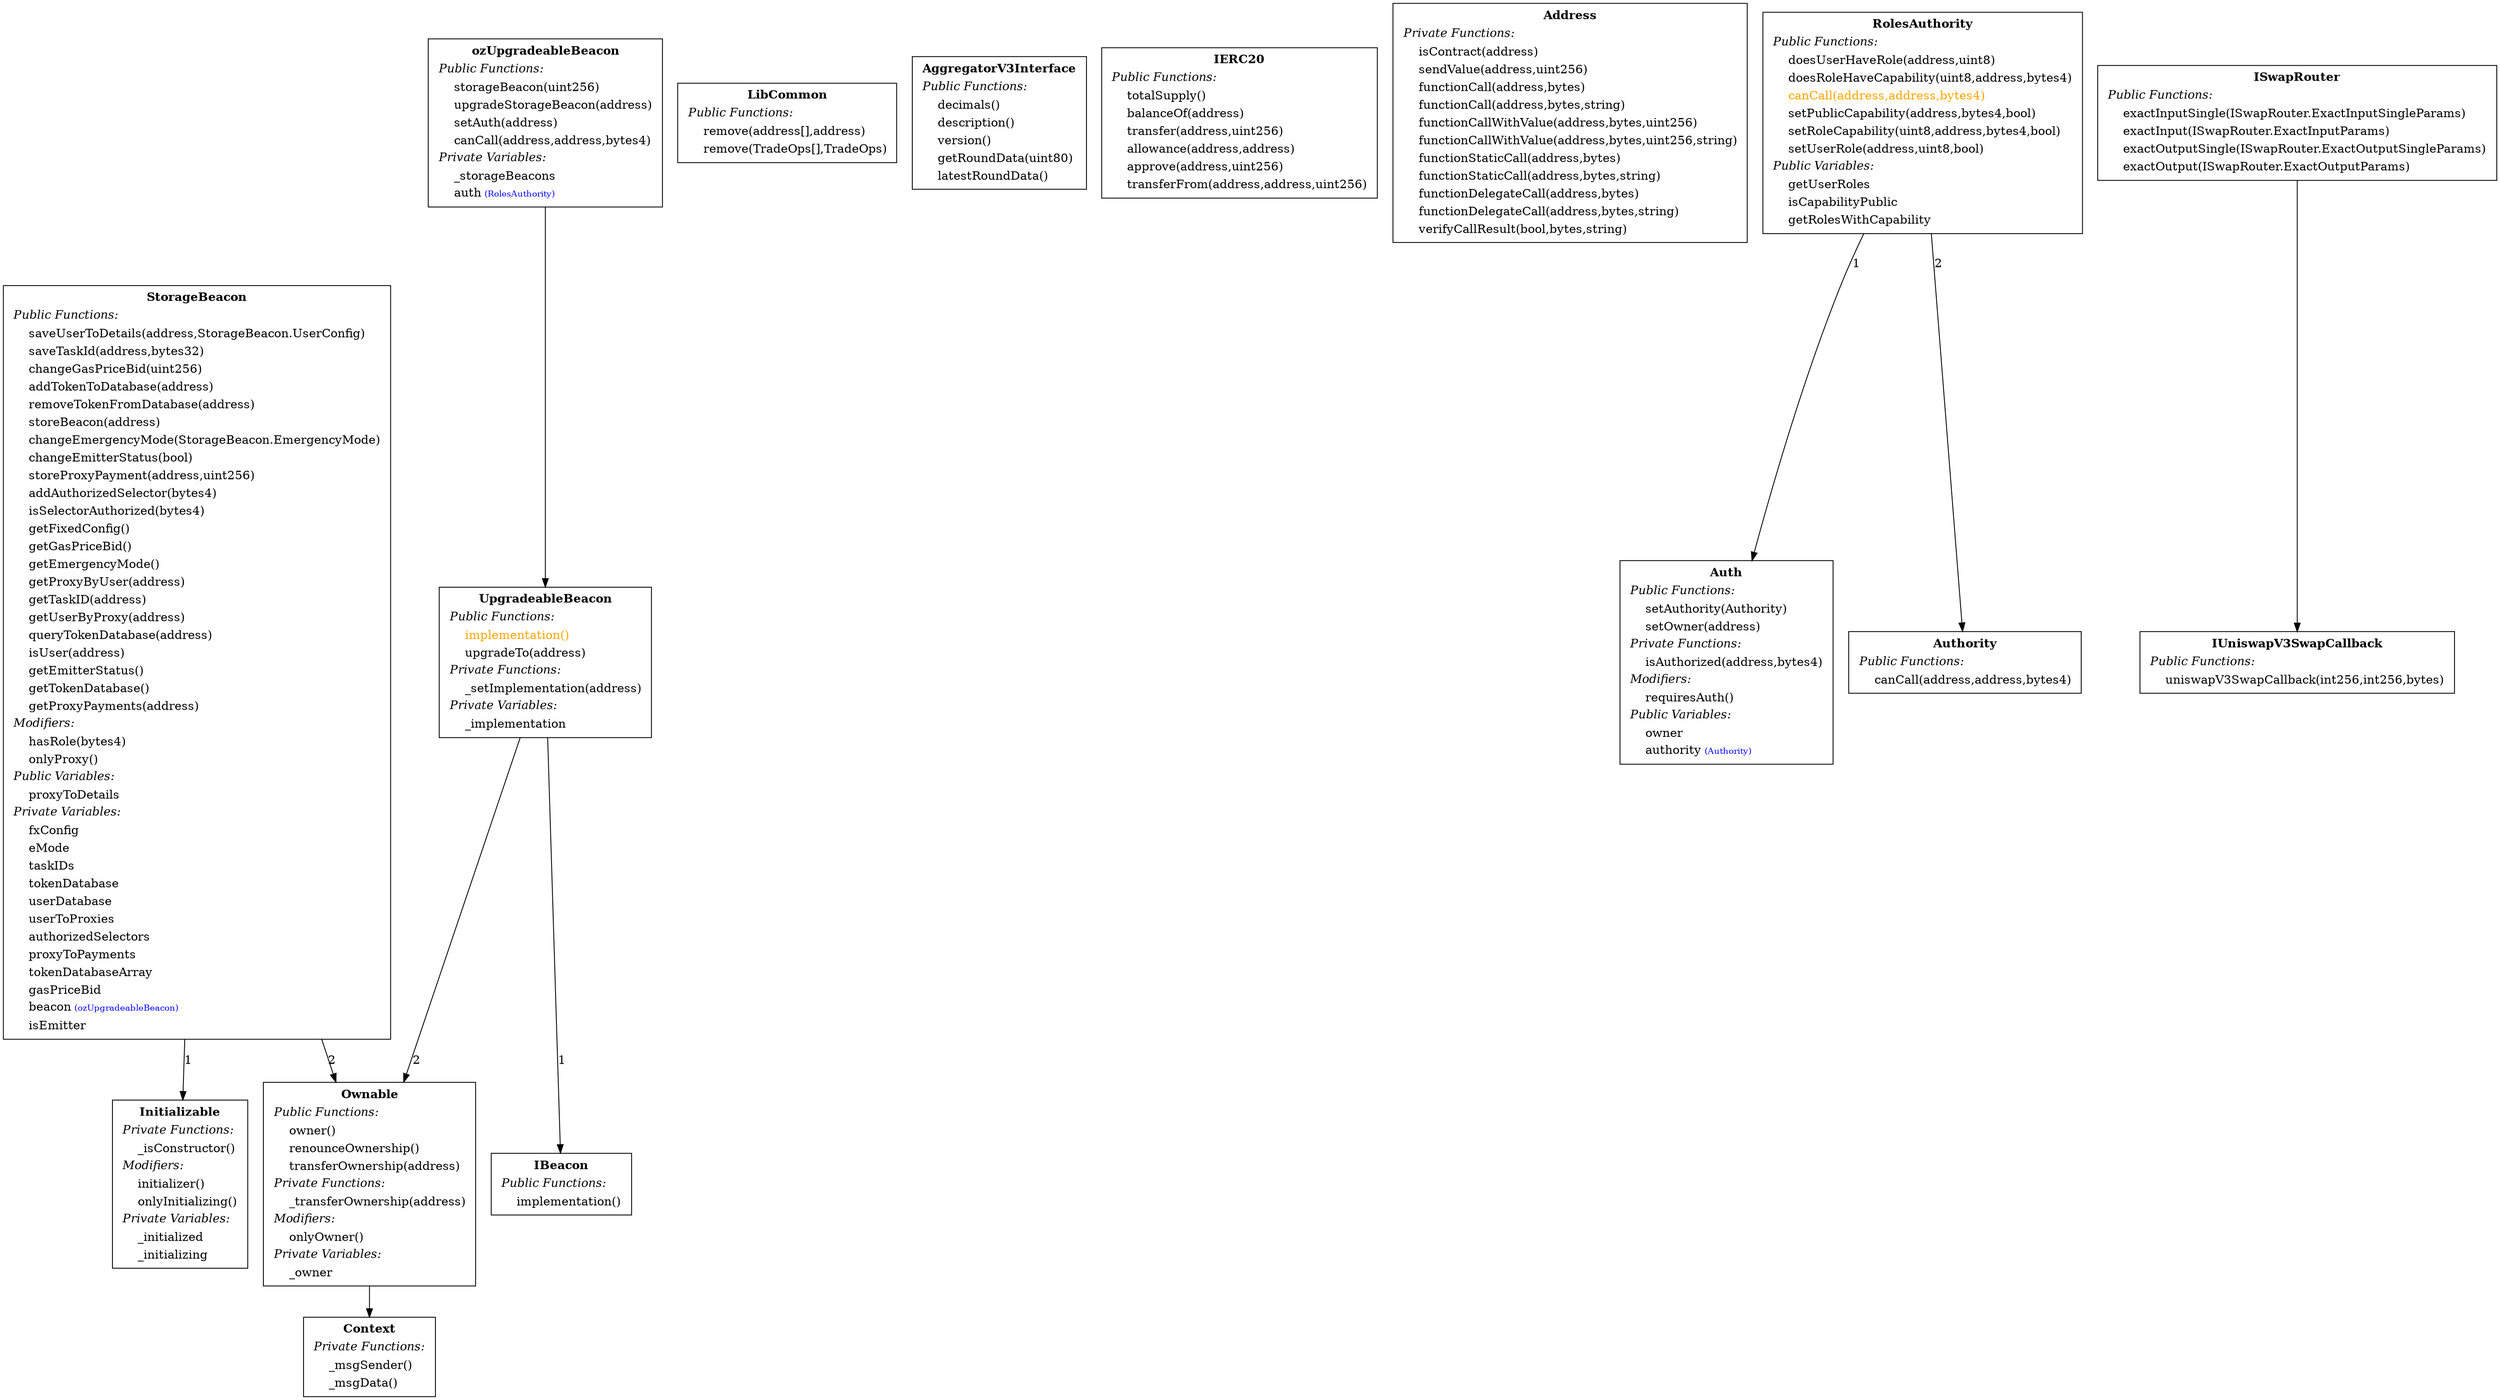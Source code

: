digraph "" {
StorageBeacon -> Initializable [ label="1" ];
StorageBeacon -> Ownable [ label="2" ];
StorageBeacon[shape="box"label=< <TABLE border="0"><TR><TD align="center"><B>StorageBeacon</B></TD></TR><TR><TD align="left"><I>Public Functions:</I></TD></TR><TR><TD align="left">    saveUserToDetails(address,StorageBeacon.UserConfig)</TD></TR><TR><TD align="left">    saveTaskId(address,bytes32)</TD></TR><TR><TD align="left">    changeGasPriceBid(uint256)</TD></TR><TR><TD align="left">    addTokenToDatabase(address)</TD></TR><TR><TD align="left">    removeTokenFromDatabase(address)</TD></TR><TR><TD align="left">    storeBeacon(address)</TD></TR><TR><TD align="left">    changeEmergencyMode(StorageBeacon.EmergencyMode)</TD></TR><TR><TD align="left">    changeEmitterStatus(bool)</TD></TR><TR><TD align="left">    storeProxyPayment(address,uint256)</TD></TR><TR><TD align="left">    addAuthorizedSelector(bytes4)</TD></TR><TR><TD align="left">    isSelectorAuthorized(bytes4)</TD></TR><TR><TD align="left">    getFixedConfig()</TD></TR><TR><TD align="left">    getGasPriceBid()</TD></TR><TR><TD align="left">    getEmergencyMode()</TD></TR><TR><TD align="left">    getProxyByUser(address)</TD></TR><TR><TD align="left">    getTaskID(address)</TD></TR><TR><TD align="left">    getUserByProxy(address)</TD></TR><TR><TD align="left">    queryTokenDatabase(address)</TD></TR><TR><TD align="left">    isUser(address)</TD></TR><TR><TD align="left">    getEmitterStatus()</TD></TR><TR><TD align="left">    getTokenDatabase()</TD></TR><TR><TD align="left">    getProxyPayments(address)</TD></TR><TR><TD align="left"><I>Modifiers:</I></TD></TR><TR><TD align="left">    hasRole(bytes4)</TD></TR><TR><TD align="left">    onlyProxy()</TD></TR><TR><TD align="left"><I>Public Variables:</I></TD></TR><TR><TD align="left">    proxyToDetails</TD></TR><TR><TD align="left"><I>Private Variables:</I></TD></TR><TR><TD align="left">    fxConfig</TD></TR><TR><TD align="left">    eMode</TD></TR><TR><TD align="left">    taskIDs</TD></TR><TR><TD align="left">    tokenDatabase</TD></TR><TR><TD align="left">    userDatabase</TD></TR><TR><TD align="left">    userToProxies</TD></TR><TR><TD align="left">    authorizedSelectors</TD></TR><TR><TD align="left">    proxyToPayments</TD></TR><TR><TD align="left">    tokenDatabaseArray</TD></TR><TR><TD align="left">    gasPriceBid</TD></TR><TR><TD align="left">    beacon<font color="blue" POINT-SIZE="10"> (ozUpgradeableBeacon)</font></TD></TR><TR><TD align="left">    isEmitter</TD></TR></TABLE> >];

ozUpgradeableBeacon -> UpgradeableBeacon;
ozUpgradeableBeacon[shape="box"label=< <TABLE border="0"><TR><TD align="center"><B>ozUpgradeableBeacon</B></TD></TR><TR><TD align="left"><I>Public Functions:</I></TD></TR><TR><TD align="left">    storageBeacon(uint256)</TD></TR><TR><TD align="left">    upgradeStorageBeacon(address)</TD></TR><TR><TD align="left">    setAuth(address)</TD></TR><TR><TD align="left">    canCall(address,address,bytes4)</TD></TR><TR><TD align="left"><I>Private Variables:</I></TD></TR><TR><TD align="left">    _storageBeacons</TD></TR><TR><TD align="left">    auth<font color="blue" POINT-SIZE="10"> (RolesAuthority)</font></TD></TR></TABLE> >];

LibCommon[shape="box"label=< <TABLE border="0"><TR><TD align="center"><B>LibCommon</B></TD></TR><TR><TD align="left"><I>Public Functions:</I></TD></TR><TR><TD align="left">    remove(address[],address)</TD></TR><TR><TD align="left">    remove(TradeOps[],TradeOps)</TD></TR></TABLE> >];

AggregatorV3Interface[shape="box"label=< <TABLE border="0"><TR><TD align="center"><B>AggregatorV3Interface</B></TD></TR><TR><TD align="left"><I>Public Functions:</I></TD></TR><TR><TD align="left">    decimals()</TD></TR><TR><TD align="left">    description()</TD></TR><TR><TD align="left">    version()</TD></TR><TR><TD align="left">    getRoundData(uint80)</TD></TR><TR><TD align="left">    latestRoundData()</TD></TR></TABLE> >];

Ownable -> Context;
Ownable[shape="box"label=< <TABLE border="0"><TR><TD align="center"><B>Ownable</B></TD></TR><TR><TD align="left"><I>Public Functions:</I></TD></TR><TR><TD align="left">    owner()</TD></TR><TR><TD align="left">    renounceOwnership()</TD></TR><TR><TD align="left">    transferOwnership(address)</TD></TR><TR><TD align="left"><I>Private Functions:</I></TD></TR><TR><TD align="left">    _transferOwnership(address)</TD></TR><TR><TD align="left"><I>Modifiers:</I></TD></TR><TR><TD align="left">    onlyOwner()</TD></TR><TR><TD align="left"><I>Private Variables:</I></TD></TR><TR><TD align="left">    _owner</TD></TR></TABLE> >];

IBeacon[shape="box"label=< <TABLE border="0"><TR><TD align="center"><B>IBeacon</B></TD></TR><TR><TD align="left"><I>Public Functions:</I></TD></TR><TR><TD align="left">    implementation()</TD></TR></TABLE> >];

UpgradeableBeacon -> IBeacon [ label="1" ];
UpgradeableBeacon -> Ownable [ label="2" ];
UpgradeableBeacon[shape="box"label=< <TABLE border="0"><TR><TD align="center"><B>UpgradeableBeacon</B></TD></TR><TR><TD align="left"><I>Public Functions:</I></TD></TR><TR><TD align="left"><font color="#FFA500">    implementation()</font></TD></TR><TR><TD align="left">    upgradeTo(address)</TD></TR><TR><TD align="left"><I>Private Functions:</I></TD></TR><TR><TD align="left">    _setImplementation(address)</TD></TR><TR><TD align="left"><I>Private Variables:</I></TD></TR><TR><TD align="left">    _implementation</TD></TR></TABLE> >];

Initializable[shape="box"label=< <TABLE border="0"><TR><TD align="center"><B>Initializable</B></TD></TR><TR><TD align="left"><I>Private Functions:</I></TD></TR><TR><TD align="left">    _isConstructor()</TD></TR><TR><TD align="left"><I>Modifiers:</I></TD></TR><TR><TD align="left">    initializer()</TD></TR><TR><TD align="left">    onlyInitializing()</TD></TR><TR><TD align="left"><I>Private Variables:</I></TD></TR><TR><TD align="left">    _initialized</TD></TR><TR><TD align="left">    _initializing</TD></TR></TABLE> >];

IERC20[shape="box"label=< <TABLE border="0"><TR><TD align="center"><B>IERC20</B></TD></TR><TR><TD align="left"><I>Public Functions:</I></TD></TR><TR><TD align="left">    totalSupply()</TD></TR><TR><TD align="left">    balanceOf(address)</TD></TR><TR><TD align="left">    transfer(address,uint256)</TD></TR><TR><TD align="left">    allowance(address,address)</TD></TR><TR><TD align="left">    approve(address,uint256)</TD></TR><TR><TD align="left">    transferFrom(address,address,uint256)</TD></TR></TABLE> >];

Address[shape="box"label=< <TABLE border="0"><TR><TD align="center"><B>Address</B></TD></TR><TR><TD align="left"><I>Private Functions:</I></TD></TR><TR><TD align="left">    isContract(address)</TD></TR><TR><TD align="left">    sendValue(address,uint256)</TD></TR><TR><TD align="left">    functionCall(address,bytes)</TD></TR><TR><TD align="left">    functionCall(address,bytes,string)</TD></TR><TR><TD align="left">    functionCallWithValue(address,bytes,uint256)</TD></TR><TR><TD align="left">    functionCallWithValue(address,bytes,uint256,string)</TD></TR><TR><TD align="left">    functionStaticCall(address,bytes)</TD></TR><TR><TD align="left">    functionStaticCall(address,bytes,string)</TD></TR><TR><TD align="left">    functionDelegateCall(address,bytes)</TD></TR><TR><TD align="left">    functionDelegateCall(address,bytes,string)</TD></TR><TR><TD align="left">    verifyCallResult(bool,bytes,string)</TD></TR></TABLE> >];

Context[shape="box"label=< <TABLE border="0"><TR><TD align="center"><B>Context</B></TD></TR><TR><TD align="left"><I>Private Functions:</I></TD></TR><TR><TD align="left">    _msgSender()</TD></TR><TR><TD align="left">    _msgData()</TD></TR></TABLE> >];

Auth[shape="box"label=< <TABLE border="0"><TR><TD align="center"><B>Auth</B></TD></TR><TR><TD align="left"><I>Public Functions:</I></TD></TR><TR><TD align="left">    setAuthority(Authority)</TD></TR><TR><TD align="left">    setOwner(address)</TD></TR><TR><TD align="left"><I>Private Functions:</I></TD></TR><TR><TD align="left">    isAuthorized(address,bytes4)</TD></TR><TR><TD align="left"><I>Modifiers:</I></TD></TR><TR><TD align="left">    requiresAuth()</TD></TR><TR><TD align="left"><I>Public Variables:</I></TD></TR><TR><TD align="left">    owner</TD></TR><TR><TD align="left">    authority<font color="blue" POINT-SIZE="10"> (Authority)</font></TD></TR></TABLE> >];

Authority[shape="box"label=< <TABLE border="0"><TR><TD align="center"><B>Authority</B></TD></TR><TR><TD align="left"><I>Public Functions:</I></TD></TR><TR><TD align="left">    canCall(address,address,bytes4)</TD></TR></TABLE> >];

RolesAuthority -> Auth [ label="1" ];
RolesAuthority -> Authority [ label="2" ];
RolesAuthority[shape="box"label=< <TABLE border="0"><TR><TD align="center"><B>RolesAuthority</B></TD></TR><TR><TD align="left"><I>Public Functions:</I></TD></TR><TR><TD align="left">    doesUserHaveRole(address,uint8)</TD></TR><TR><TD align="left">    doesRoleHaveCapability(uint8,address,bytes4)</TD></TR><TR><TD align="left"><font color="#FFA500">    canCall(address,address,bytes4)</font></TD></TR><TR><TD align="left">    setPublicCapability(address,bytes4,bool)</TD></TR><TR><TD align="left">    setRoleCapability(uint8,address,bytes4,bool)</TD></TR><TR><TD align="left">    setUserRole(address,uint8,bool)</TD></TR><TR><TD align="left"><I>Public Variables:</I></TD></TR><TR><TD align="left">    getUserRoles</TD></TR><TR><TD align="left">    isCapabilityPublic</TD></TR><TR><TD align="left">    getRolesWithCapability</TD></TR></TABLE> >];

IUniswapV3SwapCallback[shape="box"label=< <TABLE border="0"><TR><TD align="center"><B>IUniswapV3SwapCallback</B></TD></TR><TR><TD align="left"><I>Public Functions:</I></TD></TR><TR><TD align="left">    uniswapV3SwapCallback(int256,int256,bytes)</TD></TR></TABLE> >];

ISwapRouter -> IUniswapV3SwapCallback;
ISwapRouter[shape="box"label=< <TABLE border="0"><TR><TD align="center"><B>ISwapRouter</B></TD></TR><TR><TD align="left"><I>Public Functions:</I></TD></TR><TR><TD align="left">    exactInputSingle(ISwapRouter.ExactInputSingleParams)</TD></TR><TR><TD align="left">    exactInput(ISwapRouter.ExactInputParams)</TD></TR><TR><TD align="left">    exactOutputSingle(ISwapRouter.ExactOutputSingleParams)</TD></TR><TR><TD align="left">    exactOutput(ISwapRouter.ExactOutputParams)</TD></TR></TABLE> >];

}